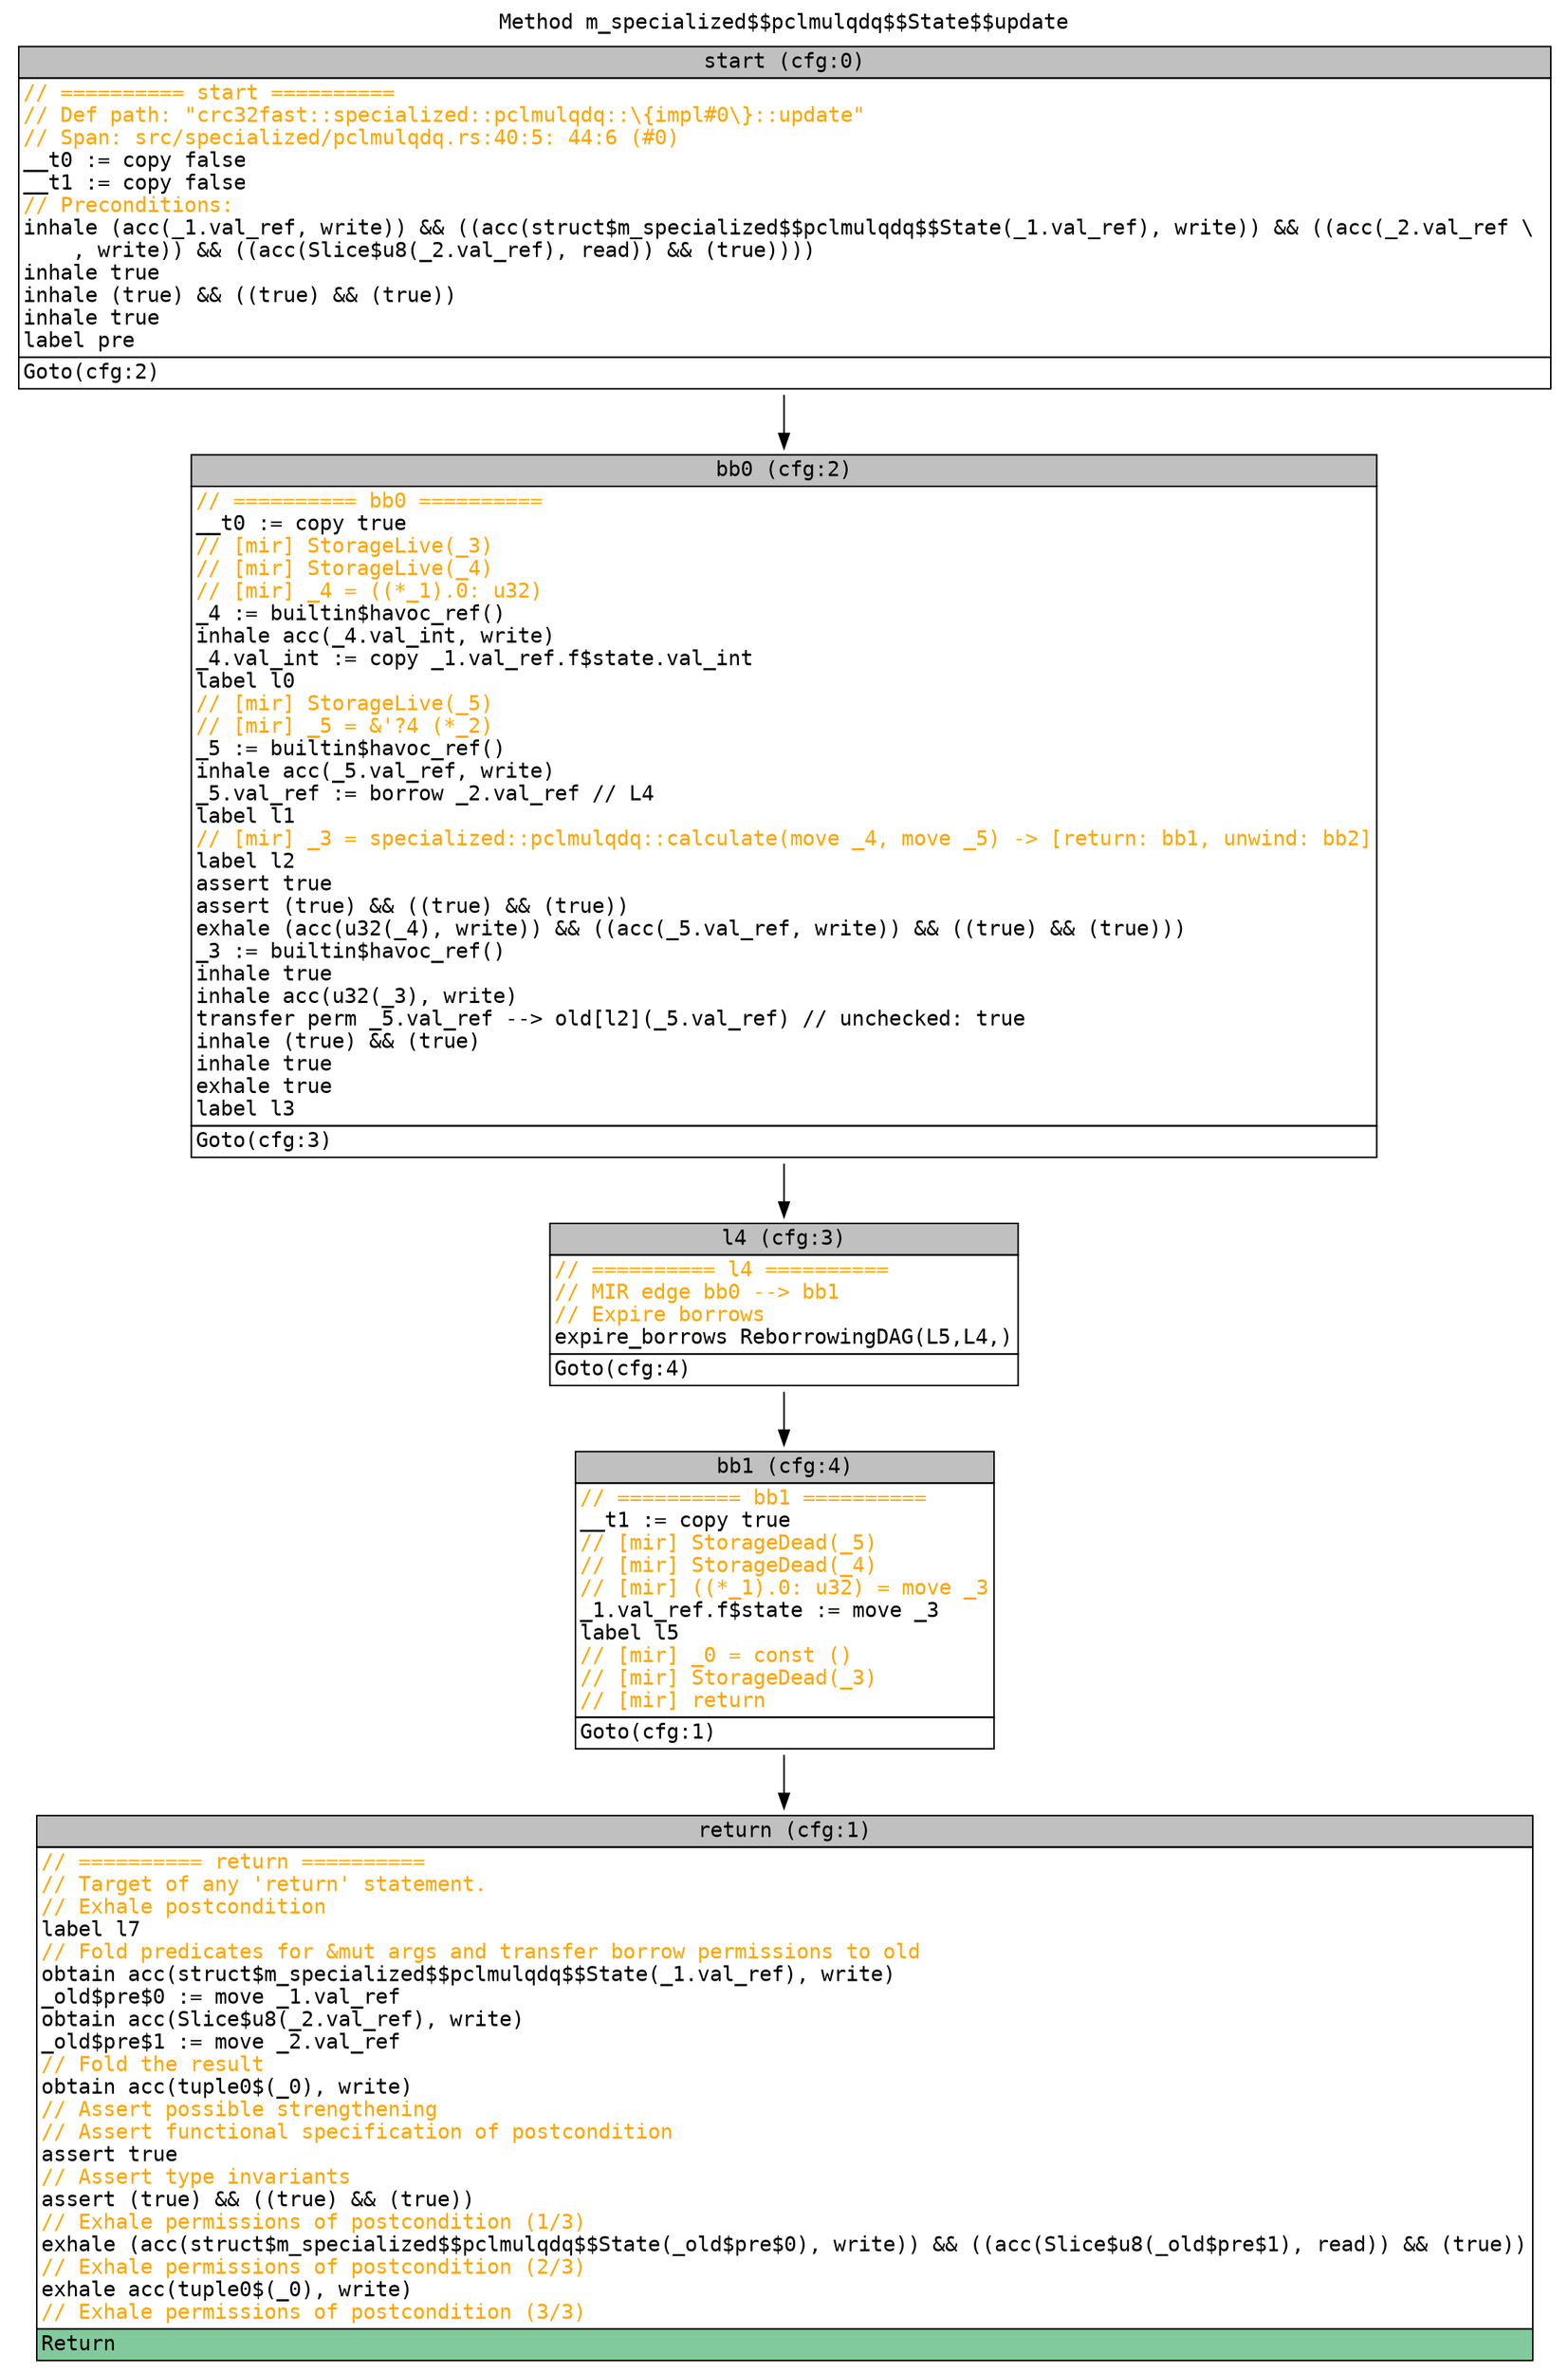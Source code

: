 digraph CFG {
graph [fontname=monospace];
node [fontname=monospace];
edge [fontname=monospace];
labelloc="t";
label="Method m_specialized$$pclmulqdq$$State$$update";
"block_start" [shape=none,label=<<table border="0" cellborder="1" cellspacing="0"><tr><td bgcolor="gray" align="center">start (cfg:0)</td></tr><tr><td align="left" balign="left"><font color="orange">// ========== start ==========</font><br/><font color="orange">// Def path: "crc32fast::specialized::pclmulqdq::\{impl#0\}::update"</font><br/><font color="orange">// Span: src/specialized/pclmulqdq.rs:40:5: 44:6 (#0)</font><br/>__t0 := copy false<br/>__t1 := copy false<br/><font color="orange">// Preconditions:</font><br/>inhale (acc(_1.val_ref, write)) &amp;&amp; ((acc(struct$m_specialized$$pclmulqdq$$State(_1.val_ref), write)) &amp;&amp; ((acc(_2.val_ref \ <br/>    , write)) &amp;&amp; ((acc(Slice$u8(_2.val_ref), read)) &amp;&amp; (true))))<br/>inhale true<br/>inhale (true) &amp;&amp; ((true) &amp;&amp; (true))<br/>inhale true<br/>label pre</td></tr><tr><td align="left">Goto(cfg:2)<br/></td></tr></table>>];
"block_return" [shape=none,label=<<table border="0" cellborder="1" cellspacing="0"><tr><td bgcolor="gray" align="center">return (cfg:1)</td></tr><tr><td align="left" balign="left"><font color="orange">// ========== return ==========</font><br/><font color="orange">// Target of any 'return' statement.</font><br/><font color="orange">// Exhale postcondition</font><br/>label l7<br/><font color="orange">// Fold predicates for &amp;mut args and transfer borrow permissions to old</font><br/>obtain acc(struct$m_specialized$$pclmulqdq$$State(_1.val_ref), write)<br/>_old$pre$0 := move _1.val_ref<br/>obtain acc(Slice$u8(_2.val_ref), write)<br/>_old$pre$1 := move _2.val_ref<br/><font color="orange">// Fold the result</font><br/>obtain acc(tuple0$(_0), write)<br/><font color="orange">// Assert possible strengthening</font><br/><font color="orange">// Assert functional specification of postcondition</font><br/>assert true<br/><font color="orange">// Assert type invariants</font><br/>assert (true) &amp;&amp; ((true) &amp;&amp; (true))<br/><font color="orange">// Exhale permissions of postcondition (1/3)</font><br/>exhale (acc(struct$m_specialized$$pclmulqdq$$State(_old$pre$0), write)) &amp;&amp; ((acc(Slice$u8(_old$pre$1), read)) &amp;&amp; (true))<br/><font color="orange">// Exhale permissions of postcondition (2/3)</font><br/>exhale acc(tuple0$(_0), write)<br/><font color="orange">// Exhale permissions of postcondition (3/3)</font></td></tr><tr><td align="left" bgcolor="#82CA9D">Return<br/></td></tr></table>>];
"block_bb0" [shape=none,label=<<table border="0" cellborder="1" cellspacing="0"><tr><td bgcolor="gray" align="center">bb0 (cfg:2)</td></tr><tr><td align="left" balign="left"><font color="orange">// ========== bb0 ==========</font><br/>__t0 := copy true<br/><font color="orange">// [mir] StorageLive(_3)</font><br/><font color="orange">// [mir] StorageLive(_4)</font><br/><font color="orange">// [mir] _4 = ((*_1).0: u32)</font><br/>_4 := builtin$havoc_ref()<br/>inhale acc(_4.val_int, write)<br/>_4.val_int := copy _1.val_ref.f$state.val_int<br/>label l0<br/><font color="orange">// [mir] StorageLive(_5)</font><br/><font color="orange">// [mir] _5 = &amp;'?4 (*_2)</font><br/>_5 := builtin$havoc_ref()<br/>inhale acc(_5.val_ref, write)<br/>_5.val_ref := borrow _2.val_ref // L4<br/>label l1<br/><font color="orange">// [mir] _3 = specialized::pclmulqdq::calculate(move _4, move _5) -&gt; [return: bb1, unwind: bb2]</font><br/>label l2<br/>assert true<br/>assert (true) &amp;&amp; ((true) &amp;&amp; (true))<br/>exhale (acc(u32(_4), write)) &amp;&amp; ((acc(_5.val_ref, write)) &amp;&amp; ((true) &amp;&amp; (true)))<br/>_3 := builtin$havoc_ref()<br/>inhale true<br/>inhale acc(u32(_3), write)<br/>transfer perm _5.val_ref --&gt; old[l2](_5.val_ref) // unchecked: true<br/>inhale (true) &amp;&amp; (true)<br/>inhale true<br/>exhale true<br/>label l3</td></tr><tr><td align="left">Goto(cfg:3)<br/></td></tr></table>>];
"block_l4" [shape=none,label=<<table border="0" cellborder="1" cellspacing="0"><tr><td bgcolor="gray" align="center">l4 (cfg:3)</td></tr><tr><td align="left" balign="left"><font color="orange">// ========== l4 ==========</font><br/><font color="orange">// MIR edge bb0 --&gt; bb1</font><br/><font color="orange">// Expire borrows</font><br/>expire_borrows ReborrowingDAG(L5,L4,)</td></tr><tr><td align="left">Goto(cfg:4)<br/></td></tr></table>>];
"block_bb1" [shape=none,label=<<table border="0" cellborder="1" cellspacing="0"><tr><td bgcolor="gray" align="center">bb1 (cfg:4)</td></tr><tr><td align="left" balign="left"><font color="orange">// ========== bb1 ==========</font><br/>__t1 := copy true<br/><font color="orange">// [mir] StorageDead(_5)</font><br/><font color="orange">// [mir] StorageDead(_4)</font><br/><font color="orange">// [mir] ((*_1).0: u32) = move _3</font><br/>_1.val_ref.f$state := move _3<br/>label l5<br/><font color="orange">// [mir] _0 = const ()</font><br/><font color="orange">// [mir] StorageDead(_3)</font><br/><font color="orange">// [mir] return</font></td></tr><tr><td align="left">Goto(cfg:1)<br/></td></tr></table>>];
"block_start" -> "block_bb0";
"block_bb0" -> "block_l4";
"block_l4" -> "block_bb1";
"block_bb1" -> "block_return";
}
